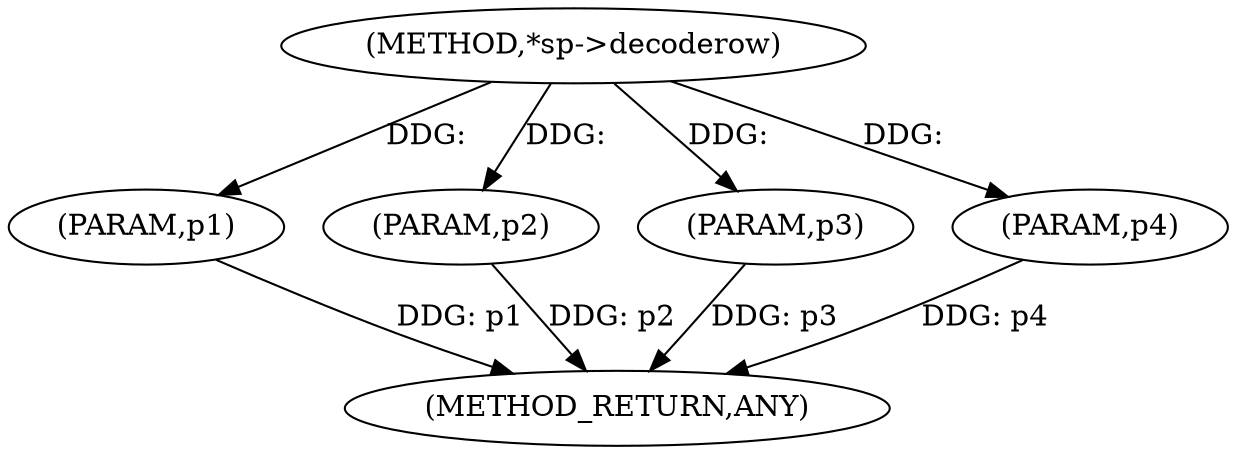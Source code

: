 digraph "*sp-&gt;decoderow" {  
"100473" [label = <(METHOD,*sp-&gt;decoderow)> ]
"100478" [label = <(METHOD_RETURN,ANY)> ]
"100474" [label = <(PARAM,p1)> ]
"100475" [label = <(PARAM,p2)> ]
"100476" [label = <(PARAM,p3)> ]
"100477" [label = <(PARAM,p4)> ]
  "100474" -> "100478"  [ label = "DDG: p1"] 
  "100475" -> "100478"  [ label = "DDG: p2"] 
  "100476" -> "100478"  [ label = "DDG: p3"] 
  "100477" -> "100478"  [ label = "DDG: p4"] 
  "100473" -> "100474"  [ label = "DDG: "] 
  "100473" -> "100475"  [ label = "DDG: "] 
  "100473" -> "100476"  [ label = "DDG: "] 
  "100473" -> "100477"  [ label = "DDG: "] 
}
